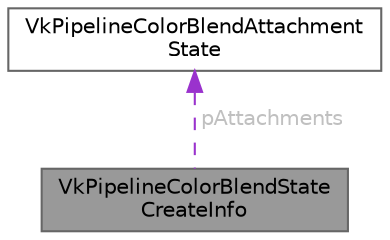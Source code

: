 digraph "VkPipelineColorBlendStateCreateInfo"
{
 // LATEX_PDF_SIZE
  bgcolor="transparent";
  edge [fontname=Helvetica,fontsize=10,labelfontname=Helvetica,labelfontsize=10];
  node [fontname=Helvetica,fontsize=10,shape=box,height=0.2,width=0.4];
  Node1 [id="Node000001",label="VkPipelineColorBlendState\lCreateInfo",height=0.2,width=0.4,color="gray40", fillcolor="grey60", style="filled", fontcolor="black",tooltip=" "];
  Node2 -> Node1 [id="edge2_Node000001_Node000002",dir="back",color="darkorchid3",style="dashed",tooltip=" ",label=" pAttachments",fontcolor="grey" ];
  Node2 [id="Node000002",label="VkPipelineColorBlendAttachment\lState",height=0.2,width=0.4,color="gray40", fillcolor="white", style="filled",URL="$struct_vk_pipeline_color_blend_attachment_state.html",tooltip=" "];
}
